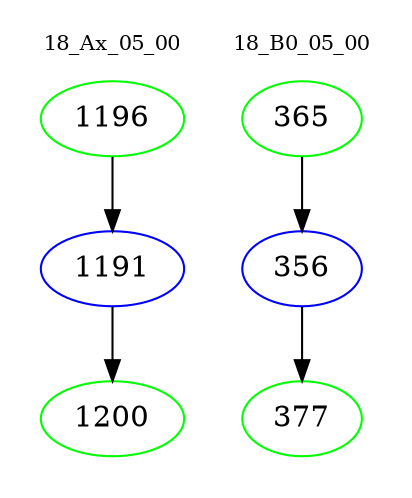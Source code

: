 digraph{
subgraph cluster_0 {
color = white
label = "18_Ax_05_00";
fontsize=10;
T0_1196 [label="1196", color="green"]
T0_1196 -> T0_1191 [color="black"]
T0_1191 [label="1191", color="blue"]
T0_1191 -> T0_1200 [color="black"]
T0_1200 [label="1200", color="green"]
}
subgraph cluster_1 {
color = white
label = "18_B0_05_00";
fontsize=10;
T1_365 [label="365", color="green"]
T1_365 -> T1_356 [color="black"]
T1_356 [label="356", color="blue"]
T1_356 -> T1_377 [color="black"]
T1_377 [label="377", color="green"]
}
}

